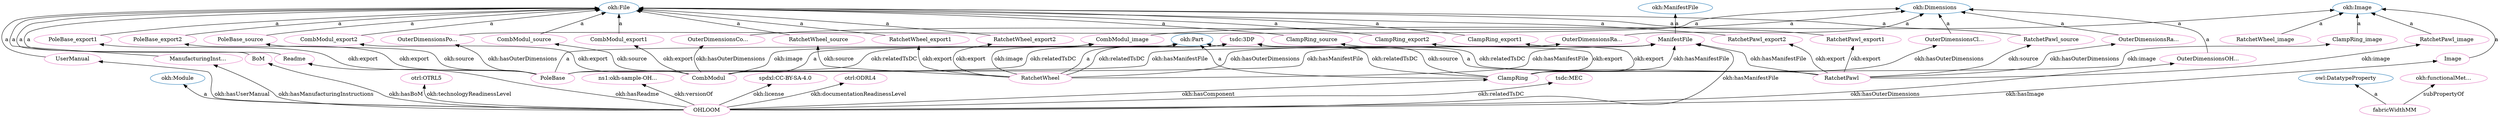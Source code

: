 digraph G {
  rankdir=BT
  node[height=.3]
"https://w3id.org/oseg/ont/okh#Module" [fillcolor="#1f77b4" color="#1f77b4" label="okh:Module"]
"https://w3id.org/oseg/ont/okh#Dimensions" [fillcolor="#1f77b4" color="#1f77b4" label="okh:Dimensions"]
"http://www.w3.org/2002/07/owl#DatatypeProperty" [fillcolor="#1f77b4" color="#1f77b4" label="owl:DatatypeProperty"]
"https://w3id.org/oseg/ont/okh#Part" [fillcolor="#1f77b4" color="#1f77b4" label="okh:Part"]
"https://w3id.org/oseg/ont/okh#ManifestFile" [fillcolor="#1f77b4" color="#1f77b4" label="okh:ManifestFile"]
"https://w3id.org/oseg/ont/okh#File" [fillcolor="#1f77b4" color="#1f77b4" label="okh:File"]
"https://w3id.org/oseg/ont/okh#Image" [fillcolor="#1f77b4" color="#1f77b4" label="okh:Image"]
"https://github.com/iop-alliance/OpenKnowHow/raw/master/res/sample_data/okh-sample-OHLOOM.ttl#OuterDimensionsCombModul" [fillcolor="#e377c2" color="#e377c2" label="OuterDimensionsCo..."]
"https://github.com/iop-alliance/OpenKnowHow/raw/master/res/sample_data/okh-sample-OHLOOM.ttl#RatchetPawl_export1" [fillcolor="#e377c2" color="#e377c2" label="RatchetPawl_export1"]
"https://github.com/iop-alliance/OpenKnowHow/raw/master/res/sample_data/okh-sample-OHLOOM.ttl#UserManual" [fillcolor="#e377c2" color="#e377c2" label="UserManual"]
"https://github.com/iop-alliance/OpenKnowHow/raw/master/res/sample_data/okh-sample-OHLOOM.ttl#RatchetPawl_source" [fillcolor="#e377c2" color="#e377c2" label="RatchetPawl_source"]
"https://w3id.org/oseg/ont/tsdc/core#3DP" [fillcolor="#e377c2" color="#e377c2" label="tsdc:3DP"]
"https://github.com/iop-alliance/OpenKnowHow/raw/master/res/sample_data/okh-sample-OHLOOM.ttl#ClampRing" [fillcolor="#e377c2" color="#e377c2" label="ClampRing"]
"https://github.com/iop-alliance/OpenKnowHow/raw/master/res/sample_data/okh-sample-OHLOOM.ttl#OuterDimensionsOHLOOM" [fillcolor="#e377c2" color="#e377c2" label="OuterDimensionsOH..."]
"https://github.com/iop-alliance/OpenKnowHow/raw/master/res/sample_data/okh-sample-OHLOOM.ttl#ClampRing_image" [fillcolor="#e377c2" color="#e377c2" label="ClampRing_image"]
"https://github.com/iop-alliance/OpenKnowHow/raw/master/res/sample_data/okh-sample-OHLOOM.ttl#RatchetWheel_image" [fillcolor="#e377c2" color="#e377c2" label="RatchetWheel_image"]
"https://github.com/iop-alliance/OpenKnowHow/raw/master/res/sample_data/okh-sample-OHLOOM.ttl#OuterDimensionsRatchetPawl" [fillcolor="#e377c2" color="#e377c2" label="OuterDimensionsRa..."]
"https://github.com/iop-alliance/OpenKnowHow/raw/master/res/sample_data/okh-sample-OHLOOM.ttl#OuterDimensionsClampRing" [fillcolor="#e377c2" color="#e377c2" label="OuterDimensionsCl..."]
"https://w3id.org/oseg/ont/otrl#OTRL5" [fillcolor="#e377c2" color="#e377c2" label="otrl:OTRL5"]
"https://github.com/iop-alliance/OpenKnowHow/raw/master/res/sample_data/okh-sample-OHLOOM.ttl#OuterDimensionsPoleBase" [fillcolor="#e377c2" color="#e377c2" label="OuterDimensionsPo..."]
"https://github.com/iop-alliance/OpenKnowHow/raw/master/res/sample_data/okh-sample-OHLOOM.ttl#ClampRing_export2" [fillcolor="#e377c2" color="#e377c2" label="ClampRing_export2"]
"https://github.com/iop-alliance/OpenKnowHow/raw/master/res/sample_data/okh-sample-OHLOOM.ttl#ManufacturingInstructions" [fillcolor="#e377c2" color="#e377c2" label="ManufacturingInst..."]
"https://github.com/iop-alliance/OpenKnowHow/raw/master/res/sample_data/okh-sample-OHLOOM.ttl#BoM" [fillcolor="#e377c2" color="#e377c2" label="BoM"]
"https://github.com/iop-alliance/OpenKnowHow/raw/master/res/sample_data/okh-sample-OHLOOM.ttl" [fillcolor="#e377c2" color="#e377c2" label="ns1:okh-sample-OH..."]
"https://github.com/iop-alliance/OpenKnowHow/raw/master/res/sample_data/okh-sample-OHLOOM.ttl#ManifestFile" [fillcolor="#e377c2" color="#e377c2" label="ManifestFile"]
"https://github.com/iop-alliance/OpenKnowHow/raw/master/res/sample_data/okh-sample-OHLOOM.ttl#CombModul_export1" [fillcolor="#e377c2" color="#e377c2" label="CombModul_export1"]
"https://github.com/iop-alliance/OpenKnowHow/raw/master/res/sample_data/okh-sample-OHLOOM.ttl#RatchetWheel_export2" [fillcolor="#e377c2" color="#e377c2" label="RatchetWheel_export2"]
"https://github.com/iop-alliance/OpenKnowHow/raw/master/res/sample_data/okh-sample-OHLOOM.ttl#CombModul_export2" [fillcolor="#e377c2" color="#e377c2" label="CombModul_export2"]
"https://github.com/iop-alliance/OpenKnowHow/raw/master/res/sample_data/okh-sample-OHLOOM.ttl#RatchetWheel" [fillcolor="#e377c2" color="#e377c2" label="RatchetWheel"]
"https://github.com/iop-alliance/OpenKnowHow/raw/master/res/sample_data/okh-sample-OHLOOM.ttl#OuterDimensionsRatchetWheel" [fillcolor="#e377c2" color="#e377c2" label="OuterDimensionsRa..."]
"https://github.com/iop-alliance/OpenKnowHow/raw/master/res/sample_data/okh-sample-OHLOOM.ttl#CombModul_image" [fillcolor="#e377c2" color="#e377c2" label="CombModul_image"]
"https://github.com/iop-alliance/OpenKnowHow/raw/master/res/sample_data/okh-sample-OHLOOM.ttl#OHLOOM" [fillcolor="#e377c2" color="#e377c2" label="OHLOOM"]
"https://spdx.org/licenses/CC-BY-SA-4.0" [fillcolor="#e377c2" color="#e377c2" label="spdxl:CC-BY-SA-4.0"]
"https://github.com/iop-alliance/OpenKnowHow/raw/master/res/sample_data/okh-sample-OHLOOM.ttl#RatchetPawl" [fillcolor="#e377c2" color="#e377c2" label="RatchetPawl"]
"https://github.com/iop-alliance/OpenKnowHow/raw/master/res/sample_data/okh-sample-OHLOOM.ttl#RatchetWheel_source" [fillcolor="#e377c2" color="#e377c2" label="RatchetWheel_source"]
"https://github.com/iop-alliance/OpenKnowHow/raw/master/res/sample_data/okh-sample-OHLOOM.ttl#PoleBase" [fillcolor="#e377c2" color="#e377c2" label="PoleBase"]
"https://github.com/iop-alliance/OpenKnowHow/raw/master/res/sample_data/okh-sample-OHLOOM.ttl#CombModul_source" [fillcolor="#e377c2" color="#e377c2" label="CombModul_source"]
"https://github.com/iop-alliance/OpenKnowHow/raw/master/res/sample_data/okh-sample-OHLOOM.ttl#ClampRing_export1" [fillcolor="#e377c2" color="#e377c2" label="ClampRing_export1"]
"https://github.com/iop-alliance/OpenKnowHow/raw/master/res/sample_data/okh-sample-OHLOOM.ttl#fabricWidthMM" [fillcolor="#e377c2" color="#e377c2" label="fabricWidthMM"]
"https://github.com/iop-alliance/OpenKnowHow/raw/master/res/sample_data/okh-sample-OHLOOM.ttl#RatchetWheel_export1" [fillcolor="#e377c2" color="#e377c2" label="RatchetWheel_export1"]
"https://github.com/iop-alliance/OpenKnowHow/raw/master/res/sample_data/okh-sample-OHLOOM.ttl#RatchetPawl_image" [fillcolor="#e377c2" color="#e377c2" label="RatchetPawl_image"]
"https://github.com/iop-alliance/OpenKnowHow/raw/master/res/sample_data/okh-sample-OHLOOM.ttl#PoleBase_export1" [fillcolor="#e377c2" color="#e377c2" label="PoleBase_export1"]
"https://w3id.org/oseg/ont/otrl#ODRL4" [fillcolor="#e377c2" color="#e377c2" label="otrl:ODRL4"]
"https://github.com/iop-alliance/OpenKnowHow/raw/master/res/sample_data/okh-sample-OHLOOM.ttl#PoleBase_export2" [fillcolor="#e377c2" color="#e377c2" label="PoleBase_export2"]
"https://github.com/iop-alliance/OpenKnowHow/raw/master/res/sample_data/okh-sample-OHLOOM.ttl#Image" [fillcolor="#e377c2" color="#e377c2" label="Image"]
"https://github.com/iop-alliance/OpenKnowHow/raw/master/res/sample_data/okh-sample-OHLOOM.ttl#PoleBase_source" [fillcolor="#e377c2" color="#e377c2" label="PoleBase_source"]
"https://github.com/iop-alliance/OpenKnowHow/raw/master/res/sample_data/okh-sample-OHLOOM.ttl#RatchetPawl_export2" [fillcolor="#e377c2" color="#e377c2" label="RatchetPawl_export2"]
"https://w3id.org/oseg/ont/okh#functionalMetadata" [fillcolor="#e377c2" color="#e377c2" label="okh:functionalMet..."]
"https://github.com/iop-alliance/OpenKnowHow/raw/master/res/sample_data/okh-sample-OHLOOM.ttl#Readme" [fillcolor="#e377c2" color="#e377c2" label="Readme"]
"https://github.com/iop-alliance/OpenKnowHow/raw/master/res/sample_data/okh-sample-OHLOOM.ttl#ClampRing_source" [fillcolor="#e377c2" color="#e377c2" label="ClampRing_source"]
"https://w3id.org/oseg/ont/tsdc/core#MEC" [fillcolor="#e377c2" color="#e377c2" label="tsdc:MEC"]
"https://github.com/iop-alliance/OpenKnowHow/raw/master/res/sample_data/okh-sample-OHLOOM.ttl#CombModul" [fillcolor="#e377c2" color="#e377c2" label="CombModul"]
  "https://github.com/iop-alliance/OpenKnowHow/raw/master/res/sample_data/okh-sample-OHLOOM.ttl#CombModul" -> "https://github.com/iop-alliance/OpenKnowHow/raw/master/res/sample_data/okh-sample-OHLOOM.ttl#OuterDimensionsCombModul" [label="okh:hasOuterDimensions"]
  "https://github.com/iop-alliance/OpenKnowHow/raw/master/res/sample_data/okh-sample-OHLOOM.ttl#RatchetPawl_export1" -> "https://w3id.org/oseg/ont/okh#File" [label="a"]
  "https://github.com/iop-alliance/OpenKnowHow/raw/master/res/sample_data/okh-sample-OHLOOM.ttl#OHLOOM" -> "https://github.com/iop-alliance/OpenKnowHow/raw/master/res/sample_data/okh-sample-OHLOOM.ttl#UserManual" [label="okh:hasUserManual"]
  "https://github.com/iop-alliance/OpenKnowHow/raw/master/res/sample_data/okh-sample-OHLOOM.ttl#RatchetPawl_source" -> "https://w3id.org/oseg/ont/okh#File" [label="a"]
  "https://github.com/iop-alliance/OpenKnowHow/raw/master/res/sample_data/okh-sample-OHLOOM.ttl#ClampRing" -> "https://w3id.org/oseg/ont/tsdc/core#3DP" [label="okh:relatedTsDC"]
  "https://github.com/iop-alliance/OpenKnowHow/raw/master/res/sample_data/okh-sample-OHLOOM.ttl#OHLOOM" -> "https://github.com/iop-alliance/OpenKnowHow/raw/master/res/sample_data/okh-sample-OHLOOM.ttl#ClampRing" [label="okh:hasComponent"]
  "https://github.com/iop-alliance/OpenKnowHow/raw/master/res/sample_data/okh-sample-OHLOOM.ttl#OuterDimensionsOHLOOM" -> "https://w3id.org/oseg/ont/okh#Dimensions" [label="a"]
  "https://github.com/iop-alliance/OpenKnowHow/raw/master/res/sample_data/okh-sample-OHLOOM.ttl#ClampRing_image" -> "https://w3id.org/oseg/ont/okh#Image" [label="a"]
  "https://github.com/iop-alliance/OpenKnowHow/raw/master/res/sample_data/okh-sample-OHLOOM.ttl#RatchetWheel_image" -> "https://w3id.org/oseg/ont/okh#Image" [label="a"]
  "https://github.com/iop-alliance/OpenKnowHow/raw/master/res/sample_data/okh-sample-OHLOOM.ttl#RatchetPawl" -> "https://github.com/iop-alliance/OpenKnowHow/raw/master/res/sample_data/okh-sample-OHLOOM.ttl#OuterDimensionsRatchetPawl" [label="okh:hasOuterDimensions"]
  "https://github.com/iop-alliance/OpenKnowHow/raw/master/res/sample_data/okh-sample-OHLOOM.ttl#ClampRing" -> "https://github.com/iop-alliance/OpenKnowHow/raw/master/res/sample_data/okh-sample-OHLOOM.ttl#OuterDimensionsClampRing" [label="okh:hasOuterDimensions"]
  "https://github.com/iop-alliance/OpenKnowHow/raw/master/res/sample_data/okh-sample-OHLOOM.ttl#OHLOOM" -> "https://w3id.org/oseg/ont/otrl#OTRL5" [label="okh:technologyReadinessLevel"]
  "https://github.com/iop-alliance/OpenKnowHow/raw/master/res/sample_data/okh-sample-OHLOOM.ttl#PoleBase" -> "https://github.com/iop-alliance/OpenKnowHow/raw/master/res/sample_data/okh-sample-OHLOOM.ttl#OuterDimensionsPoleBase" [label="okh:hasOuterDimensions"]
  "https://github.com/iop-alliance/OpenKnowHow/raw/master/res/sample_data/okh-sample-OHLOOM.ttl#ClampRing" -> "https://github.com/iop-alliance/OpenKnowHow/raw/master/res/sample_data/okh-sample-OHLOOM.ttl#ClampRing_export2" [label="okh:export"]
  "https://github.com/iop-alliance/OpenKnowHow/raw/master/res/sample_data/okh-sample-OHLOOM.ttl#ManufacturingInstructions" -> "https://w3id.org/oseg/ont/okh#File" [label="a"]
  "https://github.com/iop-alliance/OpenKnowHow/raw/master/res/sample_data/okh-sample-OHLOOM.ttl#BoM" -> "https://w3id.org/oseg/ont/okh#File" [label="a"]
  "https://github.com/iop-alliance/OpenKnowHow/raw/master/res/sample_data/okh-sample-OHLOOM.ttl#CombModul" -> "https://w3id.org/oseg/ont/tsdc/core#3DP" [label="okh:relatedTsDC"]
  "https://github.com/iop-alliance/OpenKnowHow/raw/master/res/sample_data/okh-sample-OHLOOM.ttl#OHLOOM" -> "https://github.com/iop-alliance/OpenKnowHow/raw/master/res/sample_data/okh-sample-OHLOOM.ttl" [label="okh:versionOf"]
  "https://github.com/iop-alliance/OpenKnowHow/raw/master/res/sample_data/okh-sample-OHLOOM.ttl#RatchetWheel" -> "https://github.com/iop-alliance/OpenKnowHow/raw/master/res/sample_data/okh-sample-OHLOOM.ttl#ManifestFile" [label="okh:hasManifestFile"]
  "https://github.com/iop-alliance/OpenKnowHow/raw/master/res/sample_data/okh-sample-OHLOOM.ttl#CombModul" -> "https://github.com/iop-alliance/OpenKnowHow/raw/master/res/sample_data/okh-sample-OHLOOM.ttl#CombModul_export1" [label="okh:export"]
  "https://github.com/iop-alliance/OpenKnowHow/raw/master/res/sample_data/okh-sample-OHLOOM.ttl#RatchetWheel_export2" -> "https://w3id.org/oseg/ont/okh#File" [label="a"]
  "https://github.com/iop-alliance/OpenKnowHow/raw/master/res/sample_data/okh-sample-OHLOOM.ttl#OuterDimensionsClampRing" -> "https://w3id.org/oseg/ont/okh#Dimensions" [label="a"]
  "https://github.com/iop-alliance/OpenKnowHow/raw/master/res/sample_data/okh-sample-OHLOOM.ttl#CombModul" -> "https://github.com/iop-alliance/OpenKnowHow/raw/master/res/sample_data/okh-sample-OHLOOM.ttl#CombModul_export2" [label="okh:export"]
  "https://github.com/iop-alliance/OpenKnowHow/raw/master/res/sample_data/okh-sample-OHLOOM.ttl#CombModul_export2" -> "https://w3id.org/oseg/ont/okh#File" [label="a"]
  "https://github.com/iop-alliance/OpenKnowHow/raw/master/res/sample_data/okh-sample-OHLOOM.ttl#RatchetWheel" -> "https://w3id.org/oseg/ont/okh#Part" [label="a"]
  "https://github.com/iop-alliance/OpenKnowHow/raw/master/res/sample_data/okh-sample-OHLOOM.ttl#CombModul_export1" -> "https://w3id.org/oseg/ont/okh#File" [label="a"]
  "https://github.com/iop-alliance/OpenKnowHow/raw/master/res/sample_data/okh-sample-OHLOOM.ttl#OuterDimensionsRatchetWheel" -> "https://w3id.org/oseg/ont/okh#Dimensions" [label="a"]
  "https://github.com/iop-alliance/OpenKnowHow/raw/master/res/sample_data/okh-sample-OHLOOM.ttl#CombModul_image" -> "https://w3id.org/oseg/ont/okh#Image" [label="a"]
  "https://github.com/iop-alliance/OpenKnowHow/raw/master/res/sample_data/okh-sample-OHLOOM.ttl#OHLOOM" -> "https://github.com/iop-alliance/OpenKnowHow/raw/master/res/sample_data/okh-sample-OHLOOM.ttl#ManifestFile" [label="okh:hasManifestFile"]
  "https://github.com/iop-alliance/OpenKnowHow/raw/master/res/sample_data/okh-sample-OHLOOM.ttl#RatchetPawl" -> "https://github.com/iop-alliance/OpenKnowHow/raw/master/res/sample_data/okh-sample-OHLOOM.ttl#ManifestFile" [label="okh:hasManifestFile"]
  "https://github.com/iop-alliance/OpenKnowHow/raw/master/res/sample_data/okh-sample-OHLOOM.ttl#OuterDimensionsRatchetPawl" -> "https://w3id.org/oseg/ont/okh#Dimensions" [label="a"]
  "https://github.com/iop-alliance/OpenKnowHow/raw/master/res/sample_data/okh-sample-OHLOOM.ttl#OHLOOM" -> "https://w3id.org/oseg/ont/okh#Module" [label="a"]
  "https://github.com/iop-alliance/OpenKnowHow/raw/master/res/sample_data/okh-sample-OHLOOM.ttl#RatchetPawl" -> "https://github.com/iop-alliance/OpenKnowHow/raw/master/res/sample_data/okh-sample-OHLOOM.ttl#RatchetPawl_export1" [label="okh:export"]
  "https://github.com/iop-alliance/OpenKnowHow/raw/master/res/sample_data/okh-sample-OHLOOM.ttl#ClampRing_export2" -> "https://w3id.org/oseg/ont/okh#File" [label="a"]
  "https://github.com/iop-alliance/OpenKnowHow/raw/master/res/sample_data/okh-sample-OHLOOM.ttl#OHLOOM" -> "https://spdx.org/licenses/CC-BY-SA-4.0" [label="okh:license"]
  "https://github.com/iop-alliance/OpenKnowHow/raw/master/res/sample_data/okh-sample-OHLOOM.ttl#RatchetPawl" -> "https://w3id.org/oseg/ont/okh#Part" [label="a"]
  "https://github.com/iop-alliance/OpenKnowHow/raw/master/res/sample_data/okh-sample-OHLOOM.ttl#RatchetWheel" -> "https://github.com/iop-alliance/OpenKnowHow/raw/master/res/sample_data/okh-sample-OHLOOM.ttl#CombModul_image" [label="okh:image"]
  "https://github.com/iop-alliance/OpenKnowHow/raw/master/res/sample_data/okh-sample-OHLOOM.ttl#PoleBase" -> "https://github.com/iop-alliance/OpenKnowHow/raw/master/res/sample_data/okh-sample-OHLOOM.ttl#ManifestFile" [label="okh:hasManifestFile"]
  "https://github.com/iop-alliance/OpenKnowHow/raw/master/res/sample_data/okh-sample-OHLOOM.ttl#RatchetWheel" -> "https://github.com/iop-alliance/OpenKnowHow/raw/master/res/sample_data/okh-sample-OHLOOM.ttl#RatchetWheel_source" [label="okh:source"]
  "https://github.com/iop-alliance/OpenKnowHow/raw/master/res/sample_data/okh-sample-OHLOOM.ttl#OuterDimensionsCombModul" -> "https://w3id.org/oseg/ont/okh#Dimensions" [label="a"]
  "https://github.com/iop-alliance/OpenKnowHow/raw/master/res/sample_data/okh-sample-OHLOOM.ttl#PoleBase" -> "https://w3id.org/oseg/ont/okh#Part" [label="a"]
  "https://github.com/iop-alliance/OpenKnowHow/raw/master/res/sample_data/okh-sample-OHLOOM.ttl#CombModul_source" -> "https://w3id.org/oseg/ont/okh#File" [label="a"]
  "https://github.com/iop-alliance/OpenKnowHow/raw/master/res/sample_data/okh-sample-OHLOOM.ttl#OHLOOM" -> "https://github.com/iop-alliance/OpenKnowHow/raw/master/res/sample_data/okh-sample-OHLOOM.ttl#ManufacturingInstructions" [label="okh:hasManufacturingInstructions"]
  "https://github.com/iop-alliance/OpenKnowHow/raw/master/res/sample_data/okh-sample-OHLOOM.ttl#ClampRing" -> "https://github.com/iop-alliance/OpenKnowHow/raw/master/res/sample_data/okh-sample-OHLOOM.ttl#ClampRing_image" [label="okh:image"]
  "https://github.com/iop-alliance/OpenKnowHow/raw/master/res/sample_data/okh-sample-OHLOOM.ttl#ClampRing" -> "https://github.com/iop-alliance/OpenKnowHow/raw/master/res/sample_data/okh-sample-OHLOOM.ttl#ClampRing_export1" [label="okh:export"]
  "https://github.com/iop-alliance/OpenKnowHow/raw/master/res/sample_data/okh-sample-OHLOOM.ttl#ClampRing_export1" -> "https://w3id.org/oseg/ont/okh#File" [label="a"]
  "https://github.com/iop-alliance/OpenKnowHow/raw/master/res/sample_data/okh-sample-OHLOOM.ttl#RatchetWheel" -> "https://github.com/iop-alliance/OpenKnowHow/raw/master/res/sample_data/okh-sample-OHLOOM.ttl#OuterDimensionsRatchetWheel" [label="okh:hasOuterDimensions"]
  "https://github.com/iop-alliance/OpenKnowHow/raw/master/res/sample_data/okh-sample-OHLOOM.ttl#RatchetWheel_source" -> "https://w3id.org/oseg/ont/okh#File" [label="a"]
  "https://github.com/iop-alliance/OpenKnowHow/raw/master/res/sample_data/okh-sample-OHLOOM.ttl#fabricWidthMM" -> "http://www.w3.org/2002/07/owl#DatatypeProperty" [label="a"]
  "https://github.com/iop-alliance/OpenKnowHow/raw/master/res/sample_data/okh-sample-OHLOOM.ttl#RatchetPawl" -> "https://github.com/iop-alliance/OpenKnowHow/raw/master/res/sample_data/okh-sample-OHLOOM.ttl#RatchetPawl_source" [label="okh:source"]
  "https://github.com/iop-alliance/OpenKnowHow/raw/master/res/sample_data/okh-sample-OHLOOM.ttl#RatchetWheel_export1" -> "https://w3id.org/oseg/ont/okh#File" [label="a"]
  "https://github.com/iop-alliance/OpenKnowHow/raw/master/res/sample_data/okh-sample-OHLOOM.ttl#RatchetPawl" -> "https://w3id.org/oseg/ont/tsdc/core#3DP" [label="okh:relatedTsDC"]
  "https://github.com/iop-alliance/OpenKnowHow/raw/master/res/sample_data/okh-sample-OHLOOM.ttl#RatchetPawl_image" -> "https://w3id.org/oseg/ont/okh#Image" [label="a"]
  "https://github.com/iop-alliance/OpenKnowHow/raw/master/res/sample_data/okh-sample-OHLOOM.ttl#PoleBase" -> "https://github.com/iop-alliance/OpenKnowHow/raw/master/res/sample_data/okh-sample-OHLOOM.ttl#PoleBase_export1" [label="okh:export"]
  "https://github.com/iop-alliance/OpenKnowHow/raw/master/res/sample_data/okh-sample-OHLOOM.ttl#OHLOOM" -> "https://w3id.org/oseg/ont/otrl#ODRL4" [label="okh:documentationReadinessLevel"]
  "https://github.com/iop-alliance/OpenKnowHow/raw/master/res/sample_data/okh-sample-OHLOOM.ttl#PoleBase" -> "https://github.com/iop-alliance/OpenKnowHow/raw/master/res/sample_data/okh-sample-OHLOOM.ttl#PoleBase_export2" [label="okh:export"]
  "https://github.com/iop-alliance/OpenKnowHow/raw/master/res/sample_data/okh-sample-OHLOOM.ttl#OHLOOM" -> "https://github.com/iop-alliance/OpenKnowHow/raw/master/res/sample_data/okh-sample-OHLOOM.ttl#Image" [label="okh:hasImage"]
  "https://github.com/iop-alliance/OpenKnowHow/raw/master/res/sample_data/okh-sample-OHLOOM.ttl#PoleBase" -> "https://github.com/iop-alliance/OpenKnowHow/raw/master/res/sample_data/okh-sample-OHLOOM.ttl#PoleBase_source" [label="okh:source"]
  "https://github.com/iop-alliance/OpenKnowHow/raw/master/res/sample_data/okh-sample-OHLOOM.ttl#ManifestFile" -> "https://w3id.org/oseg/ont/okh#ManifestFile" [label="a"]
  "https://github.com/iop-alliance/OpenKnowHow/raw/master/res/sample_data/okh-sample-OHLOOM.ttl#RatchetPawl_export2" -> "https://w3id.org/oseg/ont/okh#File" [label="a"]
  "https://github.com/iop-alliance/OpenKnowHow/raw/master/res/sample_data/okh-sample-OHLOOM.ttl#PoleBase" -> "https://w3id.org/oseg/ont/tsdc/core#3DP" [label="okh:relatedTsDC"]
  "https://github.com/iop-alliance/OpenKnowHow/raw/master/res/sample_data/okh-sample-OHLOOM.ttl#fabricWidthMM" -> "https://w3id.org/oseg/ont/okh#functionalMetadata" [label="subPropertyOf"]
  "https://github.com/iop-alliance/OpenKnowHow/raw/master/res/sample_data/okh-sample-OHLOOM.ttl#RatchetWheel" -> "https://github.com/iop-alliance/OpenKnowHow/raw/master/res/sample_data/okh-sample-OHLOOM.ttl#RatchetWheel_export1" [label="okh:export"]
  "https://github.com/iop-alliance/OpenKnowHow/raw/master/res/sample_data/okh-sample-OHLOOM.ttl#RatchetPawl" -> "https://github.com/iop-alliance/OpenKnowHow/raw/master/res/sample_data/okh-sample-OHLOOM.ttl#RatchetPawl_export2" [label="okh:export"]
  "https://github.com/iop-alliance/OpenKnowHow/raw/master/res/sample_data/okh-sample-OHLOOM.ttl#RatchetWheel" -> "https://w3id.org/oseg/ont/tsdc/core#3DP" [label="okh:relatedTsDC"]
  "https://github.com/iop-alliance/OpenKnowHow/raw/master/res/sample_data/okh-sample-OHLOOM.ttl#RatchetWheel" -> "https://github.com/iop-alliance/OpenKnowHow/raw/master/res/sample_data/okh-sample-OHLOOM.ttl#RatchetWheel_export2" [label="okh:export"]
  "https://github.com/iop-alliance/OpenKnowHow/raw/master/res/sample_data/okh-sample-OHLOOM.ttl#CombModul" -> "https://github.com/iop-alliance/OpenKnowHow/raw/master/res/sample_data/okh-sample-OHLOOM.ttl#CombModul_source" [label="okh:source"]
  "https://github.com/iop-alliance/OpenKnowHow/raw/master/res/sample_data/okh-sample-OHLOOM.ttl#ClampRing" -> "https://github.com/iop-alliance/OpenKnowHow/raw/master/res/sample_data/okh-sample-OHLOOM.ttl#ManifestFile" [label="okh:hasManifestFile"]
  "https://github.com/iop-alliance/OpenKnowHow/raw/master/res/sample_data/okh-sample-OHLOOM.ttl#PoleBase_export2" -> "https://w3id.org/oseg/ont/okh#File" [label="a"]
  "https://github.com/iop-alliance/OpenKnowHow/raw/master/res/sample_data/okh-sample-OHLOOM.ttl#OHLOOM" -> "https://github.com/iop-alliance/OpenKnowHow/raw/master/res/sample_data/okh-sample-OHLOOM.ttl#Readme" [label="okh:hasReadme"]
  "https://github.com/iop-alliance/OpenKnowHow/raw/master/res/sample_data/okh-sample-OHLOOM.ttl#ClampRing" -> "https://w3id.org/oseg/ont/okh#Part" [label="a"]
  "https://github.com/iop-alliance/OpenKnowHow/raw/master/res/sample_data/okh-sample-OHLOOM.ttl#PoleBase_export1" -> "https://w3id.org/oseg/ont/okh#File" [label="a"]
  "https://github.com/iop-alliance/OpenKnowHow/raw/master/res/sample_data/okh-sample-OHLOOM.ttl#Image" -> "https://w3id.org/oseg/ont/okh#Image" [label="a"]
  "https://github.com/iop-alliance/OpenKnowHow/raw/master/res/sample_data/okh-sample-OHLOOM.ttl#OuterDimensionsPoleBase" -> "https://w3id.org/oseg/ont/okh#Dimensions" [label="a"]
  "https://github.com/iop-alliance/OpenKnowHow/raw/master/res/sample_data/okh-sample-OHLOOM.ttl#OHLOOM" -> "https://github.com/iop-alliance/OpenKnowHow/raw/master/res/sample_data/okh-sample-OHLOOM.ttl#OuterDimensionsOHLOOM" [label="okh:hasOuterDimensions"]
  "https://github.com/iop-alliance/OpenKnowHow/raw/master/res/sample_data/okh-sample-OHLOOM.ttl#ClampRing_source" -> "https://w3id.org/oseg/ont/okh#File" [label="a"]
  "https://github.com/iop-alliance/OpenKnowHow/raw/master/res/sample_data/okh-sample-OHLOOM.ttl#Readme" -> "https://w3id.org/oseg/ont/okh#File" [label="a"]
  "https://github.com/iop-alliance/OpenKnowHow/raw/master/res/sample_data/okh-sample-OHLOOM.ttl#CombModul" -> "https://github.com/iop-alliance/OpenKnowHow/raw/master/res/sample_data/okh-sample-OHLOOM.ttl#CombModul_image" [label="okh:image"]
  "https://github.com/iop-alliance/OpenKnowHow/raw/master/res/sample_data/okh-sample-OHLOOM.ttl#ClampRing" -> "https://github.com/iop-alliance/OpenKnowHow/raw/master/res/sample_data/okh-sample-OHLOOM.ttl#ClampRing_source" [label="okh:source"]
  "https://github.com/iop-alliance/OpenKnowHow/raw/master/res/sample_data/okh-sample-OHLOOM.ttl#CombModul" -> "https://github.com/iop-alliance/OpenKnowHow/raw/master/res/sample_data/okh-sample-OHLOOM.ttl#ManifestFile" [label="okh:hasManifestFile"]
  "https://github.com/iop-alliance/OpenKnowHow/raw/master/res/sample_data/okh-sample-OHLOOM.ttl#OHLOOM" -> "https://w3id.org/oseg/ont/tsdc/core#MEC" [label="okh:relatedTsDC"]
  "https://github.com/iop-alliance/OpenKnowHow/raw/master/res/sample_data/okh-sample-OHLOOM.ttl#PoleBase_source" -> "https://w3id.org/oseg/ont/okh#File" [label="a"]
  "https://github.com/iop-alliance/OpenKnowHow/raw/master/res/sample_data/okh-sample-OHLOOM.ttl#OHLOOM" -> "https://github.com/iop-alliance/OpenKnowHow/raw/master/res/sample_data/okh-sample-OHLOOM.ttl#BoM" [label="okh:hasBoM"]
  "https://github.com/iop-alliance/OpenKnowHow/raw/master/res/sample_data/okh-sample-OHLOOM.ttl#RatchetPawl" -> "https://github.com/iop-alliance/OpenKnowHow/raw/master/res/sample_data/okh-sample-OHLOOM.ttl#RatchetPawl_image" [label="okh:image"]
  "https://github.com/iop-alliance/OpenKnowHow/raw/master/res/sample_data/okh-sample-OHLOOM.ttl#CombModul" -> "https://w3id.org/oseg/ont/okh#Part" [label="a"]
  "https://github.com/iop-alliance/OpenKnowHow/raw/master/res/sample_data/okh-sample-OHLOOM.ttl#UserManual" -> "https://w3id.org/oseg/ont/okh#File" [label="a"]
}
